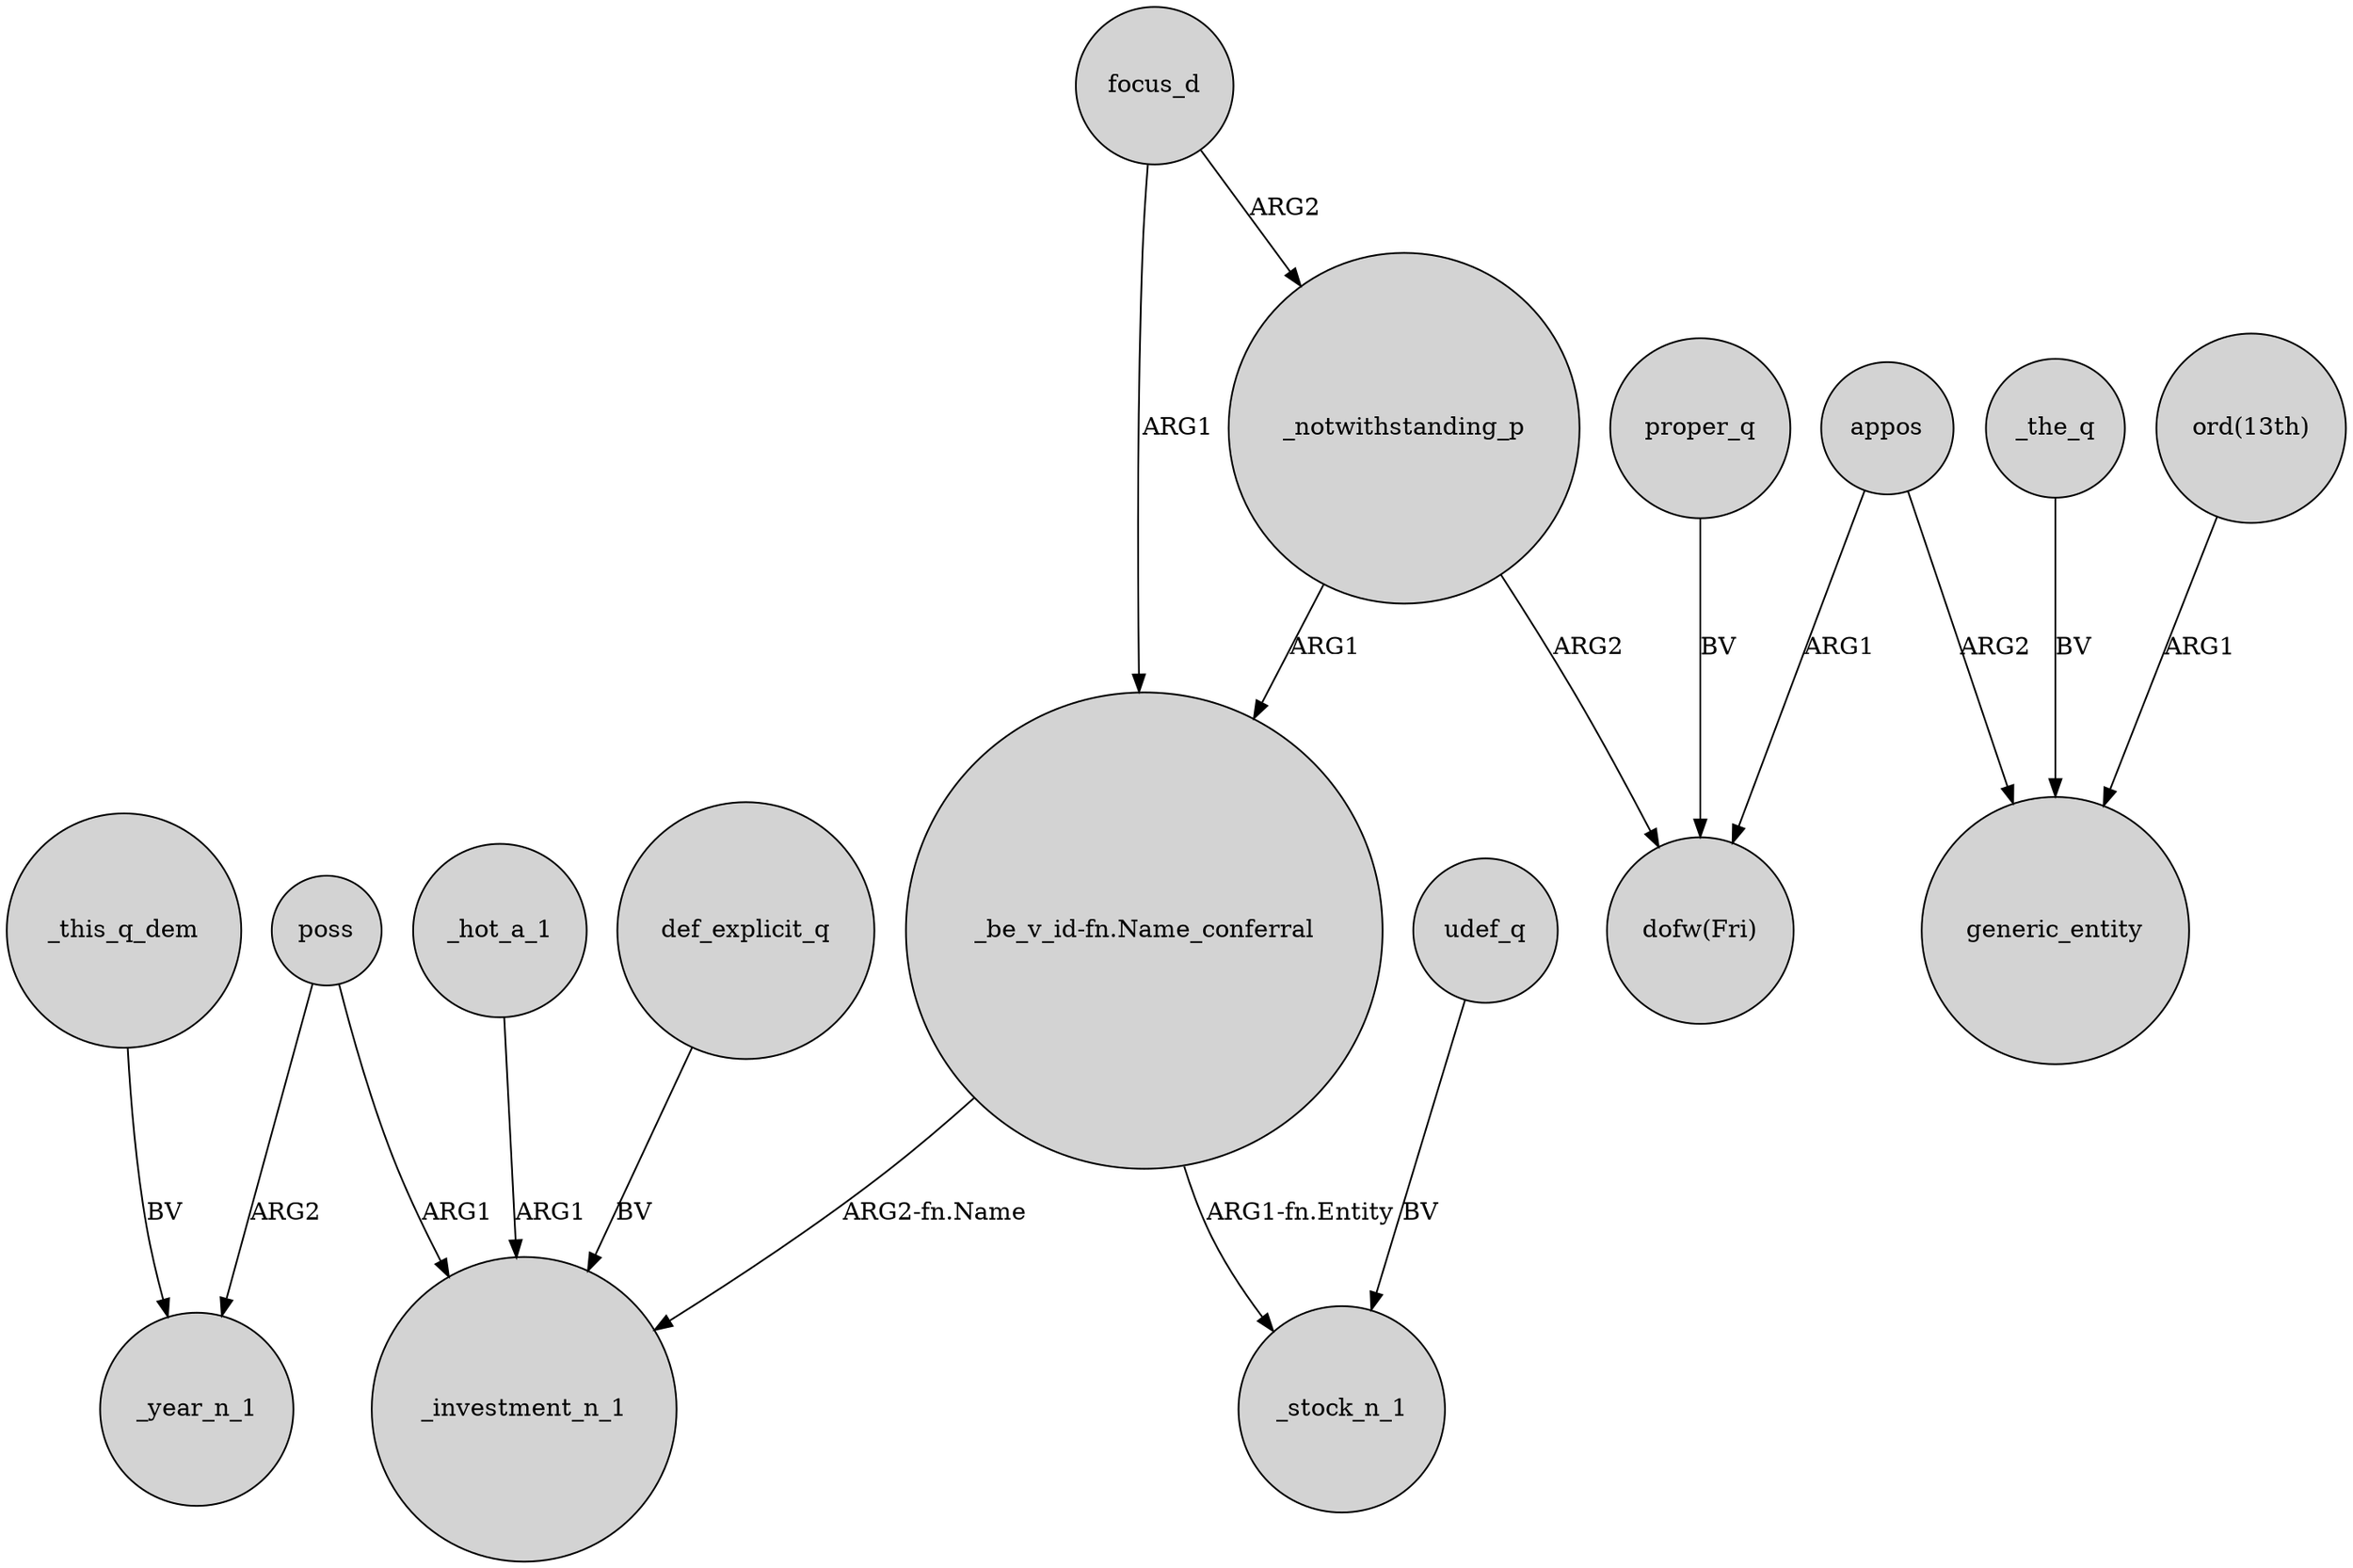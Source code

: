 digraph {
	node [shape=circle style=filled]
	_notwithstanding_p -> "_be_v_id-fn.Name_conferral" [label=ARG1]
	poss -> _year_n_1 [label=ARG2]
	"_be_v_id-fn.Name_conferral" -> _investment_n_1 [label="ARG2-fn.Name"]
	_hot_a_1 -> _investment_n_1 [label=ARG1]
	appos -> generic_entity [label=ARG2]
	appos -> "dofw(Fri)" [label=ARG1]
	focus_d -> _notwithstanding_p [label=ARG2]
	"ord(13th)" -> generic_entity [label=ARG1]
	proper_q -> "dofw(Fri)" [label=BV]
	def_explicit_q -> _investment_n_1 [label=BV]
	_the_q -> generic_entity [label=BV]
	_notwithstanding_p -> "dofw(Fri)" [label=ARG2]
	_this_q_dem -> _year_n_1 [label=BV]
	"_be_v_id-fn.Name_conferral" -> _stock_n_1 [label="ARG1-fn.Entity"]
	poss -> _investment_n_1 [label=ARG1]
	focus_d -> "_be_v_id-fn.Name_conferral" [label=ARG1]
	udef_q -> _stock_n_1 [label=BV]
}
